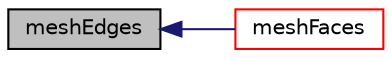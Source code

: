 digraph "meshEdges"
{
  bgcolor="transparent";
  edge [fontname="Helvetica",fontsize="10",labelfontname="Helvetica",labelfontsize="10"];
  node [fontname="Helvetica",fontsize="10",shape=record];
  rankdir="LR";
  Node48 [label="meshEdges",height=0.2,width=0.4,color="black", fillcolor="grey75", style="filled", fontcolor="black"];
  Node48 -> Node49 [dir="back",color="midnightblue",fontsize="10",style="solid",fontname="Helvetica"];
  Node49 [label="meshFaces",height=0.2,width=0.4,color="red",URL="$a28357.html#a3d200b633b6afc3aa7f34b693b4ff573",tooltip="Mesh face labels of this cell (in order of model) "];
}
